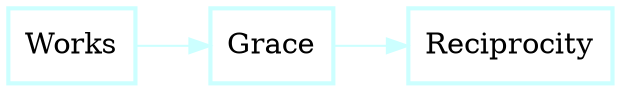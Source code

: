 digraph D {
rankdir = LR
style = filled
fontcolor = black
color = black
bgcolor = white
gradientangle = 0
dpi = 300
"cluster_99" [rankdir=TB, shape=box, penwidth=2, color="#ccffff", fontcolor=black, fillcolor=white, style=filled, gradientangle=270.05, label="Works"]
"cluster_100" [rankdir=TB, shape=box, penwidth=2, color="#ccffff", fontcolor=black, fillcolor=white, style=filled, gradientangle=270.05, label="Grace"]
"cluster_101" [rankdir=TB, shape=box, penwidth=2, color="#ccffff", fontcolor=black, fillcolor=white, style=filled, gradientangle=270.05, label="Reciprocity"]
"cluster_100" -> "cluster_101" [color="#ccffff", penwidth=1, ltail="cluster_100", lhead="cluster_101"]
"cluster_99" -> "cluster_100" [color="#ccffff", penwidth=1, ltail="cluster_100", lhead="cluster_101"]
}